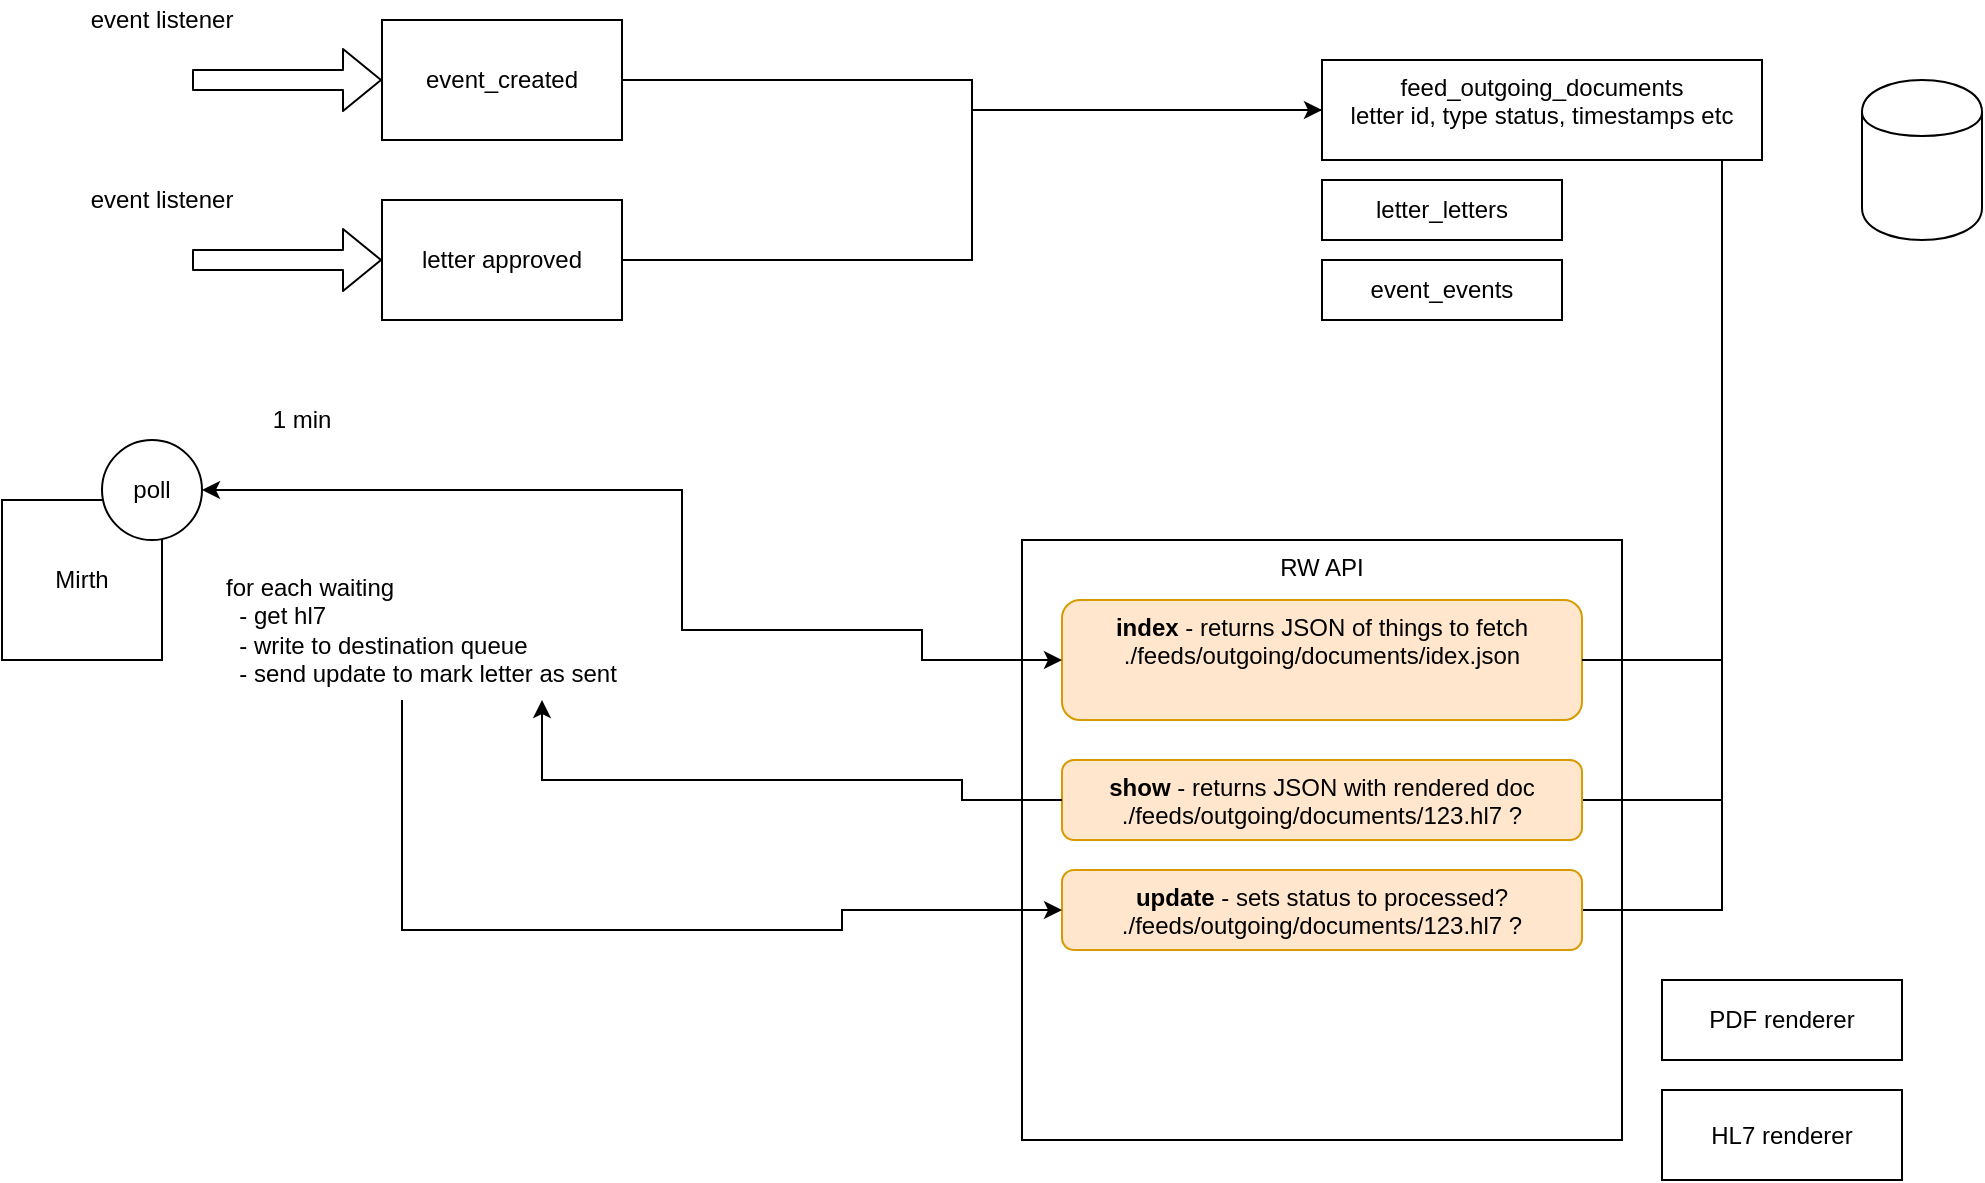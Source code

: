 <mxfile version="13.0.3" type="device"><diagram id="ohSrjhg7P3KYbvQVZP5p" name="Page-1"><mxGraphModel dx="1102" dy="1000" grid="1" gridSize="10" guides="1" tooltips="1" connect="1" arrows="1" fold="1" page="1" pageScale="1" pageWidth="1654" pageHeight="1169" math="0" shadow="0"><root><mxCell id="0"/><mxCell id="1" parent="0"/><mxCell id="zV4kjXNWFfccCDymPMHc-2" value="RW API" style="whiteSpace=wrap;html=1;aspect=fixed;align=center;verticalAlign=top;" vertex="1" parent="1"><mxGeometry x="690" y="380" width="300" height="300" as="geometry"/></mxCell><mxCell id="zV4kjXNWFfccCDymPMHc-3" value="&lt;b&gt;index&lt;/b&gt; - returns JSON of things to fetch&lt;br&gt;./feeds/outgoing/documents/idex.json" style="rounded=1;whiteSpace=wrap;html=1;align=center;verticalAlign=top;fillColor=#ffe6cc;strokeColor=#d79b00;" vertex="1" parent="1"><mxGeometry x="710" y="410" width="260" height="60" as="geometry"/></mxCell><mxCell id="zV4kjXNWFfccCDymPMHc-5" value="" style="shape=cylinder;whiteSpace=wrap;html=1;boundedLbl=1;backgroundOutline=1;align=left;" vertex="1" parent="1"><mxGeometry x="1110" y="150" width="60" height="80" as="geometry"/></mxCell><mxCell id="zV4kjXNWFfccCDymPMHc-12" style="edgeStyle=orthogonalEdgeStyle;rounded=0;orthogonalLoop=1;jettySize=auto;html=1;entryX=0;entryY=0.5;entryDx=0;entryDy=0;" edge="1" parent="1" source="zV4kjXNWFfccCDymPMHc-7" target="zV4kjXNWFfccCDymPMHc-10"><mxGeometry relative="1" as="geometry"/></mxCell><mxCell id="zV4kjXNWFfccCDymPMHc-7" value="letter approved" style="rounded=0;whiteSpace=wrap;html=1;align=center;" vertex="1" parent="1"><mxGeometry x="370" y="210" width="120" height="60" as="geometry"/></mxCell><mxCell id="zV4kjXNWFfccCDymPMHc-9" value="" style="shape=flexArrow;endArrow=classic;html=1;entryX=0;entryY=0.5;entryDx=0;entryDy=0;" edge="1" parent="1" target="zV4kjXNWFfccCDymPMHc-7"><mxGeometry width="50" height="50" relative="1" as="geometry"><mxPoint x="275" y="240" as="sourcePoint"/><mxPoint x="325" y="235" as="targetPoint"/></mxGeometry></mxCell><mxCell id="zV4kjXNWFfccCDymPMHc-25" style="edgeStyle=orthogonalEdgeStyle;rounded=0;orthogonalLoop=1;jettySize=auto;html=1;entryX=1;entryY=0.5;entryDx=0;entryDy=0;startArrow=none;startFill=0;endArrow=none;endFill=0;" edge="1" parent="1" source="zV4kjXNWFfccCDymPMHc-10" target="zV4kjXNWFfccCDymPMHc-3"><mxGeometry relative="1" as="geometry"><Array as="points"><mxPoint x="1040" y="440"/></Array></mxGeometry></mxCell><mxCell id="zV4kjXNWFfccCDymPMHc-26" style="edgeStyle=orthogonalEdgeStyle;rounded=0;orthogonalLoop=1;jettySize=auto;html=1;entryX=1;entryY=0.5;entryDx=0;entryDy=0;startArrow=none;startFill=0;endArrow=none;endFill=0;" edge="1" parent="1" source="zV4kjXNWFfccCDymPMHc-10" target="zV4kjXNWFfccCDymPMHc-17"><mxGeometry relative="1" as="geometry"><Array as="points"><mxPoint x="1040" y="510"/></Array></mxGeometry></mxCell><mxCell id="zV4kjXNWFfccCDymPMHc-27" style="edgeStyle=orthogonalEdgeStyle;rounded=0;orthogonalLoop=1;jettySize=auto;html=1;entryX=1;entryY=0.5;entryDx=0;entryDy=0;startArrow=none;startFill=0;endArrow=none;endFill=0;exitX=0.5;exitY=1;exitDx=0;exitDy=0;" edge="1" parent="1" source="zV4kjXNWFfccCDymPMHc-10" target="zV4kjXNWFfccCDymPMHc-18"><mxGeometry relative="1" as="geometry"><Array as="points"><mxPoint x="1040" y="190"/><mxPoint x="1040" y="565"/></Array></mxGeometry></mxCell><mxCell id="zV4kjXNWFfccCDymPMHc-10" value="feed_outgoing_documents&lt;br&gt;letter id, type status, timestamps etc" style="rounded=0;whiteSpace=wrap;html=1;align=center;verticalAlign=top;" vertex="1" parent="1"><mxGeometry x="840" y="140" width="220" height="50" as="geometry"/></mxCell><mxCell id="zV4kjXNWFfccCDymPMHc-14" value="" style="group" vertex="1" connectable="0" parent="1"><mxGeometry x="180" y="330" width="100" height="110" as="geometry"/></mxCell><mxCell id="zV4kjXNWFfccCDymPMHc-1" value="Mirth" style="whiteSpace=wrap;html=1;aspect=fixed;" vertex="1" parent="zV4kjXNWFfccCDymPMHc-14"><mxGeometry y="30" width="80" height="80" as="geometry"/></mxCell><mxCell id="zV4kjXNWFfccCDymPMHc-13" value="poll" style="ellipse;whiteSpace=wrap;html=1;aspect=fixed;align=center;" vertex="1" parent="zV4kjXNWFfccCDymPMHc-14"><mxGeometry x="50" width="50" height="50" as="geometry"/></mxCell><mxCell id="zV4kjXNWFfccCDymPMHc-15" style="edgeStyle=orthogonalEdgeStyle;rounded=0;orthogonalLoop=1;jettySize=auto;html=1;endArrow=classic;endFill=1;startArrow=classic;startFill=1;entryX=0;entryY=0.5;entryDx=0;entryDy=0;" edge="1" parent="1" source="zV4kjXNWFfccCDymPMHc-13" target="zV4kjXNWFfccCDymPMHc-3"><mxGeometry relative="1" as="geometry"><mxPoint x="720" y="200" as="targetPoint"/><Array as="points"><mxPoint x="520" y="355"/><mxPoint x="520" y="425"/><mxPoint x="640" y="425"/><mxPoint x="640" y="440"/></Array></mxGeometry></mxCell><mxCell id="zV4kjXNWFfccCDymPMHc-16" value="1 min" style="text;html=1;strokeColor=none;fillColor=none;align=center;verticalAlign=middle;whiteSpace=wrap;rounded=0;" vertex="1" parent="1"><mxGeometry x="310" y="310" width="40" height="20" as="geometry"/></mxCell><mxCell id="zV4kjXNWFfccCDymPMHc-17" value="&lt;b&gt;show&lt;/b&gt;&amp;nbsp;- returns JSON with rendered doc&lt;br&gt;./feeds/outgoing/documents/123.hl7 ?" style="rounded=1;whiteSpace=wrap;html=1;align=center;verticalAlign=top;fillColor=#ffe6cc;strokeColor=#d79b00;" vertex="1" parent="1"><mxGeometry x="710" y="490" width="260" height="40" as="geometry"/></mxCell><mxCell id="zV4kjXNWFfccCDymPMHc-18" value="&lt;b&gt;update&lt;/b&gt;&amp;nbsp;- sets status to processed?&lt;br&gt;./feeds/outgoing/documents/123.hl7 ?" style="rounded=1;whiteSpace=wrap;html=1;align=center;verticalAlign=top;fillColor=#ffe6cc;strokeColor=#d79b00;" vertex="1" parent="1"><mxGeometry x="710" y="545" width="260" height="40" as="geometry"/></mxCell><mxCell id="zV4kjXNWFfccCDymPMHc-20" style="edgeStyle=orthogonalEdgeStyle;rounded=0;orthogonalLoop=1;jettySize=auto;html=1;entryX=0;entryY=0.5;entryDx=0;entryDy=0;startArrow=classic;startFill=1;endArrow=none;endFill=0;" edge="1" parent="1" source="zV4kjXNWFfccCDymPMHc-19" target="zV4kjXNWFfccCDymPMHc-17"><mxGeometry relative="1" as="geometry"><Array as="points"><mxPoint x="450" y="500"/><mxPoint x="660" y="500"/><mxPoint x="660" y="510"/></Array></mxGeometry></mxCell><mxCell id="zV4kjXNWFfccCDymPMHc-21" style="edgeStyle=orthogonalEdgeStyle;rounded=0;orthogonalLoop=1;jettySize=auto;html=1;entryX=0;entryY=0.5;entryDx=0;entryDy=0;startArrow=none;startFill=0;endArrow=classic;endFill=1;" edge="1" parent="1" source="zV4kjXNWFfccCDymPMHc-19" target="zV4kjXNWFfccCDymPMHc-18"><mxGeometry relative="1" as="geometry"><Array as="points"><mxPoint x="380" y="575"/><mxPoint x="600" y="575"/><mxPoint x="600" y="565"/></Array></mxGeometry></mxCell><mxCell id="zV4kjXNWFfccCDymPMHc-19" value="for each waiting&lt;br&gt;&amp;nbsp; - get hl7&lt;br&gt;&amp;nbsp; - write to destination queue&lt;br&gt;&amp;nbsp; - send update to mark letter as sent" style="text;html=1;strokeColor=none;fillColor=none;align=left;verticalAlign=middle;whiteSpace=wrap;rounded=0;" vertex="1" parent="1"><mxGeometry x="290" y="390" width="200" height="70" as="geometry"/></mxCell><mxCell id="zV4kjXNWFfccCDymPMHc-22" value="event listener" style="text;html=1;strokeColor=none;fillColor=none;align=center;verticalAlign=middle;whiteSpace=wrap;rounded=0;" vertex="1" parent="1"><mxGeometry x="210" y="200" width="100" height="20" as="geometry"/></mxCell><mxCell id="zV4kjXNWFfccCDymPMHc-23" value="PDF renderer" style="rounded=0;whiteSpace=wrap;html=1;align=center;" vertex="1" parent="1"><mxGeometry x="1010" y="600" width="120" height="40" as="geometry"/></mxCell><mxCell id="zV4kjXNWFfccCDymPMHc-24" value="HL7 renderer" style="rounded=0;whiteSpace=wrap;html=1;align=center;" vertex="1" parent="1"><mxGeometry x="1010" y="655" width="120" height="45" as="geometry"/></mxCell><mxCell id="zV4kjXNWFfccCDymPMHc-28" value="letter_letters" style="rounded=0;whiteSpace=wrap;html=1;align=center;" vertex="1" parent="1"><mxGeometry x="840" y="200" width="120" height="30" as="geometry"/></mxCell><mxCell id="zV4kjXNWFfccCDymPMHc-32" style="edgeStyle=orthogonalEdgeStyle;rounded=0;orthogonalLoop=1;jettySize=auto;html=1;entryX=0;entryY=0.5;entryDx=0;entryDy=0;startArrow=none;startFill=0;endArrow=none;endFill=0;" edge="1" parent="1" source="zV4kjXNWFfccCDymPMHc-29" target="zV4kjXNWFfccCDymPMHc-10"><mxGeometry relative="1" as="geometry"/></mxCell><mxCell id="zV4kjXNWFfccCDymPMHc-29" value="event_created" style="rounded=0;whiteSpace=wrap;html=1;align=center;" vertex="1" parent="1"><mxGeometry x="370" y="120" width="120" height="60" as="geometry"/></mxCell><mxCell id="zV4kjXNWFfccCDymPMHc-30" value="" style="shape=flexArrow;endArrow=classic;html=1;entryX=0;entryY=0.5;entryDx=0;entryDy=0;" edge="1" parent="1" target="zV4kjXNWFfccCDymPMHc-29"><mxGeometry width="50" height="50" relative="1" as="geometry"><mxPoint x="275" y="150" as="sourcePoint"/><mxPoint x="325" y="145" as="targetPoint"/></mxGeometry></mxCell><mxCell id="zV4kjXNWFfccCDymPMHc-31" value="event listener" style="text;html=1;strokeColor=none;fillColor=none;align=center;verticalAlign=middle;whiteSpace=wrap;rounded=0;" vertex="1" parent="1"><mxGeometry x="210" y="110" width="100" height="20" as="geometry"/></mxCell><mxCell id="zV4kjXNWFfccCDymPMHc-33" value="event_events" style="rounded=0;whiteSpace=wrap;html=1;align=center;" vertex="1" parent="1"><mxGeometry x="840" y="240" width="120" height="30" as="geometry"/></mxCell></root></mxGraphModel></diagram></mxfile>